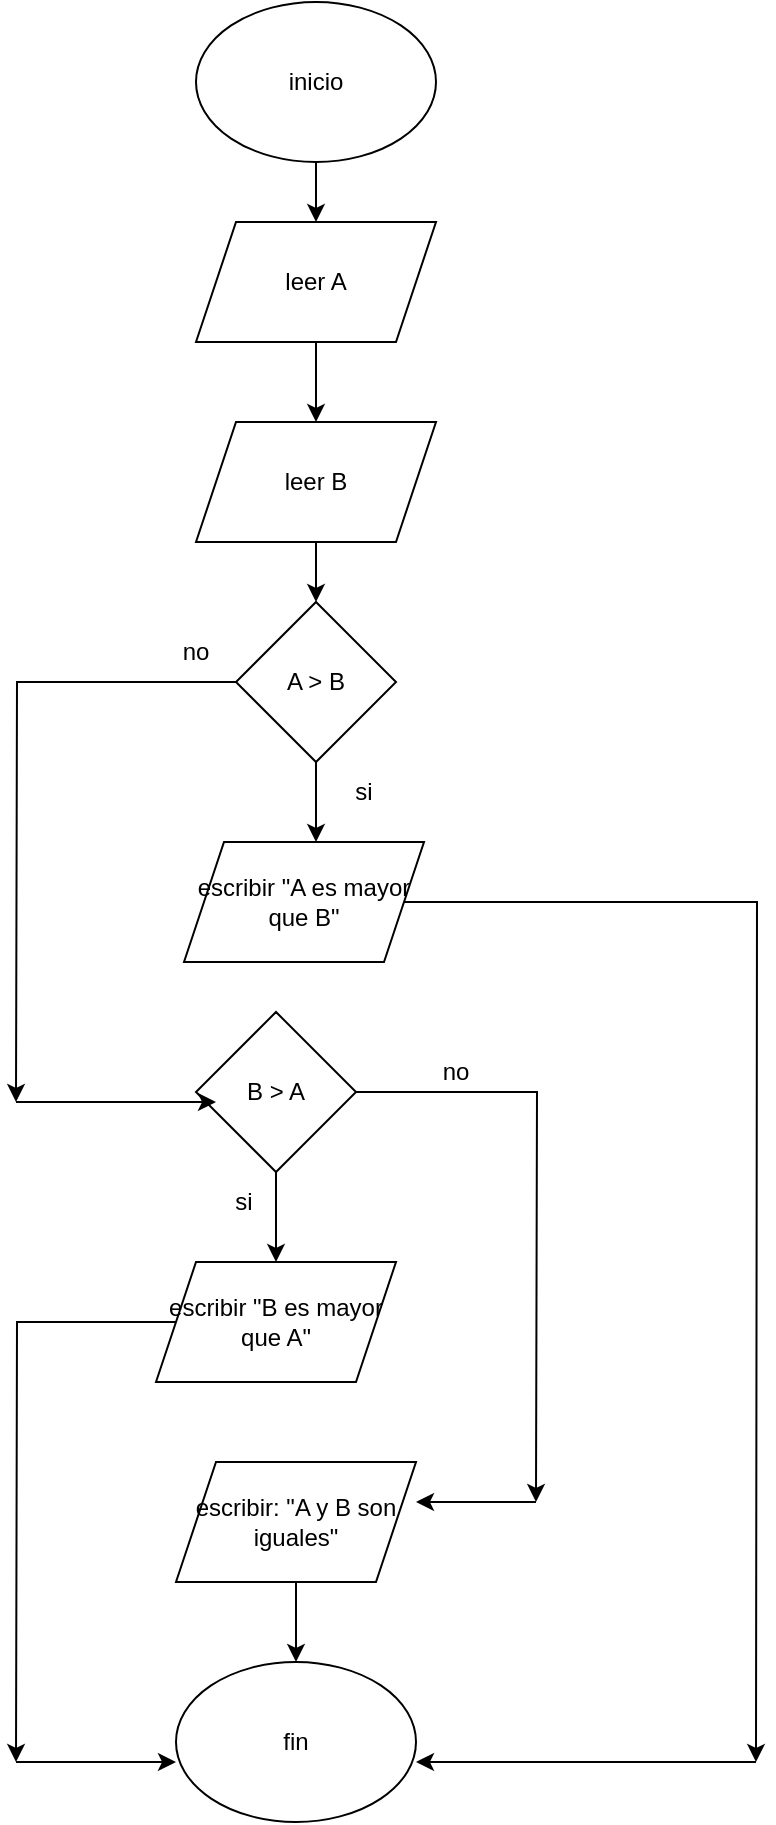 <mxfile version="17.5.0" type="device" pages="2"><diagram id="AxN1UuYDT4M64JRXdBXf" name="ejercicio1"><mxGraphModel dx="1108" dy="482" grid="1" gridSize="10" guides="1" tooltips="1" connect="1" arrows="1" fold="1" page="1" pageScale="1" pageWidth="827" pageHeight="1169" math="0" shadow="0"><root><mxCell id="0"/><mxCell id="1" parent="0"/><mxCell id="gPKFu-eSpmASpkvvGsNk-12" style="edgeStyle=orthogonalEdgeStyle;rounded=0;orthogonalLoop=1;jettySize=auto;html=1;entryX=0.5;entryY=0;entryDx=0;entryDy=0;" parent="1" source="gPKFu-eSpmASpkvvGsNk-1" target="gPKFu-eSpmASpkvvGsNk-8" edge="1"><mxGeometry relative="1" as="geometry"/></mxCell><mxCell id="gPKFu-eSpmASpkvvGsNk-1" value="inicio" style="ellipse;whiteSpace=wrap;html=1;" parent="1" vertex="1"><mxGeometry x="300" width="120" height="80" as="geometry"/></mxCell><mxCell id="gPKFu-eSpmASpkvvGsNk-13" style="edgeStyle=orthogonalEdgeStyle;rounded=0;orthogonalLoop=1;jettySize=auto;html=1;entryX=0.5;entryY=0;entryDx=0;entryDy=0;" parent="1" source="gPKFu-eSpmASpkvvGsNk-8" target="gPKFu-eSpmASpkvvGsNk-9" edge="1"><mxGeometry relative="1" as="geometry"/></mxCell><mxCell id="gPKFu-eSpmASpkvvGsNk-8" value="leer A" style="shape=parallelogram;perimeter=parallelogramPerimeter;whiteSpace=wrap;html=1;fixedSize=1;" parent="1" vertex="1"><mxGeometry x="300" y="110" width="120" height="60" as="geometry"/></mxCell><mxCell id="gPKFu-eSpmASpkvvGsNk-15" style="edgeStyle=orthogonalEdgeStyle;rounded=0;orthogonalLoop=1;jettySize=auto;html=1;" parent="1" source="gPKFu-eSpmASpkvvGsNk-9" edge="1"><mxGeometry relative="1" as="geometry"><mxPoint x="360" y="300.0" as="targetPoint"/></mxGeometry></mxCell><mxCell id="gPKFu-eSpmASpkvvGsNk-9" value="leer&amp;nbsp;B" style="shape=parallelogram;perimeter=parallelogramPerimeter;whiteSpace=wrap;html=1;fixedSize=1;" parent="1" vertex="1"><mxGeometry x="300" y="210" width="120" height="60" as="geometry"/></mxCell><mxCell id="gPKFu-eSpmASpkvvGsNk-16" style="edgeStyle=orthogonalEdgeStyle;rounded=0;orthogonalLoop=1;jettySize=auto;html=1;" parent="1" source="gPKFu-eSpmASpkvvGsNk-14" edge="1"><mxGeometry relative="1" as="geometry"><mxPoint x="360" y="420" as="targetPoint"/></mxGeometry></mxCell><mxCell id="gPKFu-eSpmASpkvvGsNk-23" style="edgeStyle=orthogonalEdgeStyle;rounded=0;orthogonalLoop=1;jettySize=auto;html=1;" parent="1" source="gPKFu-eSpmASpkvvGsNk-14" edge="1"><mxGeometry relative="1" as="geometry"><mxPoint x="210" y="550" as="targetPoint"/></mxGeometry></mxCell><mxCell id="gPKFu-eSpmASpkvvGsNk-14" value="A &amp;gt; B" style="rhombus;whiteSpace=wrap;html=1;" parent="1" vertex="1"><mxGeometry x="320" y="300" width="80" height="80" as="geometry"/></mxCell><mxCell id="gPKFu-eSpmASpkvvGsNk-40" style="edgeStyle=orthogonalEdgeStyle;rounded=0;orthogonalLoop=1;jettySize=auto;html=1;" parent="1" source="gPKFu-eSpmASpkvvGsNk-17" edge="1"><mxGeometry relative="1" as="geometry"><mxPoint x="580" y="880" as="targetPoint"/></mxGeometry></mxCell><mxCell id="gPKFu-eSpmASpkvvGsNk-17" value="escribir &quot;A es mayor que B&quot;" style="shape=parallelogram;perimeter=parallelogramPerimeter;whiteSpace=wrap;html=1;fixedSize=1;" parent="1" vertex="1"><mxGeometry x="294" y="420" width="120" height="60" as="geometry"/></mxCell><mxCell id="gPKFu-eSpmASpkvvGsNk-18" value="si" style="text;html=1;strokeColor=none;fillColor=none;align=center;verticalAlign=middle;whiteSpace=wrap;rounded=0;" parent="1" vertex="1"><mxGeometry x="354" y="380" width="60" height="30" as="geometry"/></mxCell><mxCell id="gPKFu-eSpmASpkvvGsNk-24" value="no" style="text;html=1;strokeColor=none;fillColor=none;align=center;verticalAlign=middle;whiteSpace=wrap;rounded=0;" parent="1" vertex="1"><mxGeometry x="270" y="310" width="60" height="30" as="geometry"/></mxCell><mxCell id="gPKFu-eSpmASpkvvGsNk-30" style="edgeStyle=orthogonalEdgeStyle;rounded=0;orthogonalLoop=1;jettySize=auto;html=1;" parent="1" source="gPKFu-eSpmASpkvvGsNk-28" edge="1"><mxGeometry relative="1" as="geometry"><mxPoint x="340" y="630" as="targetPoint"/></mxGeometry></mxCell><mxCell id="gPKFu-eSpmASpkvvGsNk-32" style="edgeStyle=orthogonalEdgeStyle;rounded=0;orthogonalLoop=1;jettySize=auto;html=1;" parent="1" source="gPKFu-eSpmASpkvvGsNk-28" edge="1"><mxGeometry relative="1" as="geometry"><mxPoint x="470" y="750" as="targetPoint"/></mxGeometry></mxCell><mxCell id="gPKFu-eSpmASpkvvGsNk-28" value="B &amp;gt; A" style="rhombus;whiteSpace=wrap;html=1;" parent="1" vertex="1"><mxGeometry x="300" y="505" width="80" height="80" as="geometry"/></mxCell><mxCell id="gPKFu-eSpmASpkvvGsNk-29" value="" style="endArrow=classic;html=1;rounded=0;" parent="1" edge="1"><mxGeometry width="50" height="50" relative="1" as="geometry"><mxPoint x="210" y="550" as="sourcePoint"/><mxPoint x="310" y="550" as="targetPoint"/></mxGeometry></mxCell><mxCell id="gPKFu-eSpmASpkvvGsNk-42" style="edgeStyle=orthogonalEdgeStyle;rounded=0;orthogonalLoop=1;jettySize=auto;html=1;" parent="1" source="gPKFu-eSpmASpkvvGsNk-31" edge="1"><mxGeometry relative="1" as="geometry"><mxPoint x="210" y="880" as="targetPoint"/></mxGeometry></mxCell><mxCell id="gPKFu-eSpmASpkvvGsNk-31" value="escribir &quot;B es mayor que A&quot;" style="shape=parallelogram;perimeter=parallelogramPerimeter;whiteSpace=wrap;html=1;fixedSize=1;" parent="1" vertex="1"><mxGeometry x="280" y="630" width="120" height="60" as="geometry"/></mxCell><mxCell id="gPKFu-eSpmASpkvvGsNk-33" value="no" style="text;html=1;strokeColor=none;fillColor=none;align=center;verticalAlign=middle;whiteSpace=wrap;rounded=0;" parent="1" vertex="1"><mxGeometry x="400" y="520" width="60" height="30" as="geometry"/></mxCell><mxCell id="gPKFu-eSpmASpkvvGsNk-34" value="si" style="text;html=1;strokeColor=none;fillColor=none;align=center;verticalAlign=middle;whiteSpace=wrap;rounded=0;" parent="1" vertex="1"><mxGeometry x="294" y="585" width="60" height="30" as="geometry"/></mxCell><mxCell id="gPKFu-eSpmASpkvvGsNk-39" style="edgeStyle=orthogonalEdgeStyle;rounded=0;orthogonalLoop=1;jettySize=auto;html=1;entryX=0.5;entryY=0;entryDx=0;entryDy=0;" parent="1" source="gPKFu-eSpmASpkvvGsNk-36" target="gPKFu-eSpmASpkvvGsNk-38" edge="1"><mxGeometry relative="1" as="geometry"/></mxCell><mxCell id="gPKFu-eSpmASpkvvGsNk-36" value="escribir: &quot;A y B son iguales&quot;" style="shape=parallelogram;perimeter=parallelogramPerimeter;whiteSpace=wrap;html=1;fixedSize=1;" parent="1" vertex="1"><mxGeometry x="290" y="730" width="120" height="60" as="geometry"/></mxCell><mxCell id="gPKFu-eSpmASpkvvGsNk-37" value="" style="endArrow=classic;html=1;rounded=0;" parent="1" edge="1"><mxGeometry width="50" height="50" relative="1" as="geometry"><mxPoint x="470" y="750" as="sourcePoint"/><mxPoint x="410" y="750" as="targetPoint"/></mxGeometry></mxCell><mxCell id="gPKFu-eSpmASpkvvGsNk-38" value="fin" style="ellipse;whiteSpace=wrap;html=1;" parent="1" vertex="1"><mxGeometry x="290" y="830" width="120" height="80" as="geometry"/></mxCell><mxCell id="gPKFu-eSpmASpkvvGsNk-41" value="" style="endArrow=classic;html=1;rounded=0;entryX=1;entryY=0.625;entryDx=0;entryDy=0;entryPerimeter=0;" parent="1" target="gPKFu-eSpmASpkvvGsNk-38" edge="1"><mxGeometry width="50" height="50" relative="1" as="geometry"><mxPoint x="580" y="880" as="sourcePoint"/><mxPoint x="420" y="880" as="targetPoint"/></mxGeometry></mxCell><mxCell id="gPKFu-eSpmASpkvvGsNk-43" value="" style="endArrow=classic;html=1;rounded=0;" parent="1" edge="1"><mxGeometry width="50" height="50" relative="1" as="geometry"><mxPoint x="210" y="880" as="sourcePoint"/><mxPoint x="290" y="880" as="targetPoint"/></mxGeometry></mxCell></root></mxGraphModel></diagram><diagram id="_jl4E0UsnVtGvuX8_cv7" name="ejercicio2"><mxGraphModel dx="1108" dy="482" grid="1" gridSize="10" guides="1" tooltips="1" connect="1" arrows="1" fold="1" page="1" pageScale="1" pageWidth="827" pageHeight="1169" math="0" shadow="0"><root><mxCell id="0"/><mxCell id="1" parent="0"/><mxCell id="X8vJQPDsAMIQT6MOyzDC-5" style="edgeStyle=orthogonalEdgeStyle;rounded=0;orthogonalLoop=1;jettySize=auto;html=1;entryX=0.5;entryY=0;entryDx=0;entryDy=0;" parent="1" source="X8vJQPDsAMIQT6MOyzDC-1" target="X8vJQPDsAMIQT6MOyzDC-2" edge="1"><mxGeometry relative="1" as="geometry"/></mxCell><mxCell id="X8vJQPDsAMIQT6MOyzDC-1" value="inicio" style="ellipse;whiteSpace=wrap;html=1;" parent="1" vertex="1"><mxGeometry x="100" width="120" height="80" as="geometry"/></mxCell><mxCell id="X8vJQPDsAMIQT6MOyzDC-9" style="edgeStyle=orthogonalEdgeStyle;rounded=0;orthogonalLoop=1;jettySize=auto;html=1;entryX=0.585;entryY=-0.019;entryDx=0;entryDy=0;entryPerimeter=0;" parent="1" source="X8vJQPDsAMIQT6MOyzDC-2" target="X8vJQPDsAMIQT6MOyzDC-3" edge="1"><mxGeometry relative="1" as="geometry"/></mxCell><mxCell id="X8vJQPDsAMIQT6MOyzDC-2" value="leer A" style="shape=parallelogram;perimeter=parallelogramPerimeter;whiteSpace=wrap;html=1;fixedSize=1;" parent="1" vertex="1"><mxGeometry x="100" y="110" width="120" height="60" as="geometry"/></mxCell><mxCell id="X8vJQPDsAMIQT6MOyzDC-10" style="edgeStyle=orthogonalEdgeStyle;rounded=0;orthogonalLoop=1;jettySize=auto;html=1;entryX=0.5;entryY=0;entryDx=0;entryDy=0;" parent="1" source="X8vJQPDsAMIQT6MOyzDC-3" target="X8vJQPDsAMIQT6MOyzDC-4" edge="1"><mxGeometry relative="1" as="geometry"/></mxCell><mxCell id="X8vJQPDsAMIQT6MOyzDC-3" value="leer B" style="shape=parallelogram;perimeter=parallelogramPerimeter;whiteSpace=wrap;html=1;fixedSize=1;" parent="1" vertex="1"><mxGeometry x="90" y="200" width="120" height="60" as="geometry"/></mxCell><mxCell id="NcOwIWp2orF7oPbsuA4t-1" style="edgeStyle=orthogonalEdgeStyle;rounded=0;orthogonalLoop=1;jettySize=auto;html=1;" parent="1" source="X8vJQPDsAMIQT6MOyzDC-4" edge="1"><mxGeometry relative="1" as="geometry"><mxPoint x="150" y="380" as="targetPoint"/></mxGeometry></mxCell><mxCell id="X8vJQPDsAMIQT6MOyzDC-4" value="leer C" style="shape=parallelogram;perimeter=parallelogramPerimeter;whiteSpace=wrap;html=1;fixedSize=1;" parent="1" vertex="1"><mxGeometry x="90" y="290" width="120" height="60" as="geometry"/></mxCell><mxCell id="NcOwIWp2orF7oPbsuA4t-7" style="edgeStyle=orthogonalEdgeStyle;rounded=0;orthogonalLoop=1;jettySize=auto;html=1;entryX=0.403;entryY=0.03;entryDx=0;entryDy=0;entryPerimeter=0;" parent="1" source="NcOwIWp2orF7oPbsuA4t-2" target="NcOwIWp2orF7oPbsuA4t-4" edge="1"><mxGeometry relative="1" as="geometry"/></mxCell><mxCell id="NcOwIWp2orF7oPbsuA4t-8" style="edgeStyle=orthogonalEdgeStyle;rounded=0;orthogonalLoop=1;jettySize=auto;html=1;" parent="1" source="NcOwIWp2orF7oPbsuA4t-2" edge="1"><mxGeometry relative="1" as="geometry"><mxPoint x="260" y="620" as="targetPoint"/></mxGeometry></mxCell><mxCell id="NcOwIWp2orF7oPbsuA4t-2" value="A&amp;gt;B y A&amp;gt;C" style="rhombus;whiteSpace=wrap;html=1;" parent="1" vertex="1"><mxGeometry x="110" y="380" width="80" height="80" as="geometry"/></mxCell><mxCell id="dD4YdIiUKmCvFQ1Z5R8R-3" style="edgeStyle=orthogonalEdgeStyle;rounded=0;orthogonalLoop=1;jettySize=auto;html=1;" parent="1" source="NcOwIWp2orF7oPbsuA4t-4" edge="1"><mxGeometry relative="1" as="geometry"><mxPoint x="390" y="800" as="targetPoint"/></mxGeometry></mxCell><mxCell id="NcOwIWp2orF7oPbsuA4t-4" value="escribir &quot;A es el mayor&quot;" style="shape=parallelogram;perimeter=parallelogramPerimeter;whiteSpace=wrap;html=1;fixedSize=1;" parent="1" vertex="1"><mxGeometry x="100" y="490" width="120" height="60" as="geometry"/></mxCell><mxCell id="NcOwIWp2orF7oPbsuA4t-5" value="si" style="text;html=1;strokeColor=none;fillColor=none;align=center;verticalAlign=middle;whiteSpace=wrap;rounded=0;" parent="1" vertex="1"><mxGeometry x="90" y="450" width="60" height="30" as="geometry"/></mxCell><mxCell id="quvBV1IpShsrhRU5MiHy-1" value="no" style="text;html=1;strokeColor=none;fillColor=none;align=center;verticalAlign=middle;whiteSpace=wrap;rounded=0;" parent="1" vertex="1"><mxGeometry x="260" y="460" width="60" height="30" as="geometry"/></mxCell><mxCell id="quvBV1IpShsrhRU5MiHy-5" style="edgeStyle=orthogonalEdgeStyle;rounded=0;orthogonalLoop=1;jettySize=auto;html=1;" parent="1" source="quvBV1IpShsrhRU5MiHy-3" edge="1"><mxGeometry relative="1" as="geometry"><mxPoint x="150" y="710" as="targetPoint"/></mxGeometry></mxCell><mxCell id="quvBV1IpShsrhRU5MiHy-8" style="edgeStyle=orthogonalEdgeStyle;rounded=0;orthogonalLoop=1;jettySize=auto;html=1;" parent="1" source="quvBV1IpShsrhRU5MiHy-3" edge="1"><mxGeometry relative="1" as="geometry"><mxPoint x="50" y="840" as="targetPoint"/></mxGeometry></mxCell><mxCell id="quvBV1IpShsrhRU5MiHy-3" value="B&amp;gt;A y B&amp;gt;C" style="rhombus;whiteSpace=wrap;html=1;" parent="1" vertex="1"><mxGeometry x="110" y="580" width="80" height="80" as="geometry"/></mxCell><mxCell id="quvBV1IpShsrhRU5MiHy-4" value="" style="endArrow=classic;html=1;rounded=0;" parent="1" target="quvBV1IpShsrhRU5MiHy-3" edge="1"><mxGeometry width="50" height="50" relative="1" as="geometry"><mxPoint x="260" y="620" as="sourcePoint"/><mxPoint x="240" y="580" as="targetPoint"/></mxGeometry></mxCell><mxCell id="dD4YdIiUKmCvFQ1Z5R8R-5" style="edgeStyle=orthogonalEdgeStyle;rounded=0;orthogonalLoop=1;jettySize=auto;html=1;entryX=0;entryY=0;entryDx=0;entryDy=0;" parent="1" source="quvBV1IpShsrhRU5MiHy-6" target="nvctzNeM6WFtwfDLyRrb-24" edge="1"><mxGeometry relative="1" as="geometry"/></mxCell><mxCell id="quvBV1IpShsrhRU5MiHy-6" value="escribir &quot;B es el mayor&quot;" style="shape=parallelogram;perimeter=parallelogramPerimeter;whiteSpace=wrap;html=1;fixedSize=1;" parent="1" vertex="1"><mxGeometry x="90" y="710" width="120" height="60" as="geometry"/></mxCell><mxCell id="quvBV1IpShsrhRU5MiHy-7" value="si" style="text;html=1;strokeColor=none;fillColor=none;align=center;verticalAlign=middle;whiteSpace=wrap;rounded=0;" parent="1" vertex="1"><mxGeometry x="150" y="660" width="60" height="30" as="geometry"/></mxCell><mxCell id="quvBV1IpShsrhRU5MiHy-9" value="no" style="text;html=1;strokeColor=none;fillColor=none;align=center;verticalAlign=middle;whiteSpace=wrap;rounded=0;" parent="1" vertex="1"><mxGeometry y="650" width="60" height="30" as="geometry"/></mxCell><mxCell id="quvBV1IpShsrhRU5MiHy-12" style="edgeStyle=orthogonalEdgeStyle;rounded=0;orthogonalLoop=1;jettySize=auto;html=1;" parent="1" source="quvBV1IpShsrhRU5MiHy-10" edge="1"><mxGeometry relative="1" as="geometry"><mxPoint x="150" y="940" as="targetPoint"/></mxGeometry></mxCell><mxCell id="quvBV1IpShsrhRU5MiHy-14" style="edgeStyle=orthogonalEdgeStyle;rounded=0;orthogonalLoop=1;jettySize=auto;html=1;" parent="1" source="quvBV1IpShsrhRU5MiHy-10" edge="1"><mxGeometry relative="1" as="geometry"><mxPoint x="260" y="1060" as="targetPoint"/></mxGeometry></mxCell><mxCell id="quvBV1IpShsrhRU5MiHy-10" value="C&amp;gt;A y C&amp;gt;B" style="rhombus;whiteSpace=wrap;html=1;" parent="1" vertex="1"><mxGeometry x="110" y="810" width="80" height="80" as="geometry"/></mxCell><mxCell id="quvBV1IpShsrhRU5MiHy-11" value="" style="endArrow=classic;html=1;rounded=0;entryX=0.054;entryY=0.376;entryDx=0;entryDy=0;entryPerimeter=0;" parent="1" target="quvBV1IpShsrhRU5MiHy-10" edge="1"><mxGeometry width="50" height="50" relative="1" as="geometry"><mxPoint x="50" y="840" as="sourcePoint"/><mxPoint x="100" y="840" as="targetPoint"/></mxGeometry></mxCell><mxCell id="dD4YdIiUKmCvFQ1Z5R8R-6" style="edgeStyle=orthogonalEdgeStyle;rounded=0;orthogonalLoop=1;jettySize=auto;html=1;entryX=0.417;entryY=1;entryDx=0;entryDy=0;entryPerimeter=0;" parent="1" source="quvBV1IpShsrhRU5MiHy-13" target="nvctzNeM6WFtwfDLyRrb-24" edge="1"><mxGeometry relative="1" as="geometry"><mxPoint x="530" y="970" as="targetPoint"/></mxGeometry></mxCell><mxCell id="quvBV1IpShsrhRU5MiHy-13" value="escribir &quot;C es el mayor&quot;" style="shape=parallelogram;perimeter=parallelogramPerimeter;whiteSpace=wrap;html=1;fixedSize=1;" parent="1" vertex="1"><mxGeometry x="90" y="940" width="120" height="60" as="geometry"/></mxCell><mxCell id="quvBV1IpShsrhRU5MiHy-15" value="si" style="text;html=1;strokeColor=none;fillColor=none;align=center;verticalAlign=middle;whiteSpace=wrap;rounded=0;" parent="1" vertex="1"><mxGeometry x="90" y="900" width="60" height="30" as="geometry"/></mxCell><mxCell id="quvBV1IpShsrhRU5MiHy-16" value="no" style="text;html=1;strokeColor=none;fillColor=none;align=center;verticalAlign=middle;whiteSpace=wrap;rounded=0;" parent="1" vertex="1"><mxGeometry x="250" y="870" width="60" height="30" as="geometry"/></mxCell><mxCell id="quvBV1IpShsrhRU5MiHy-17" value="1" style="ellipse;whiteSpace=wrap;html=1;aspect=fixed;" parent="1" vertex="1"><mxGeometry x="240" y="1060" width="50" height="50" as="geometry"/></mxCell><mxCell id="nvctzNeM6WFtwfDLyRrb-5" style="edgeStyle=orthogonalEdgeStyle;rounded=0;orthogonalLoop=1;jettySize=auto;html=1;entryX=0.288;entryY=0.85;entryDx=0;entryDy=0;entryPerimeter=0;" parent="1" source="quvBV1IpShsrhRU5MiHy-18" target="nvctzNeM6WFtwfDLyRrb-1" edge="1"><mxGeometry relative="1" as="geometry"><mxPoint x="470" y="35" as="targetPoint"/><Array as="points"><mxPoint x="462" y="35"/></Array></mxGeometry></mxCell><mxCell id="quvBV1IpShsrhRU5MiHy-18" value="1" style="ellipse;whiteSpace=wrap;html=1;aspect=fixed;" parent="1" vertex="1"><mxGeometry x="530" y="10" width="50" height="50" as="geometry"/></mxCell><mxCell id="nvctzNeM6WFtwfDLyRrb-6" style="edgeStyle=orthogonalEdgeStyle;rounded=0;orthogonalLoop=1;jettySize=auto;html=1;" parent="1" source="nvctzNeM6WFtwfDLyRrb-1" edge="1"><mxGeometry relative="1" as="geometry"><mxPoint x="490" y="180" as="targetPoint"/></mxGeometry></mxCell><mxCell id="nvctzNeM6WFtwfDLyRrb-9" style="edgeStyle=orthogonalEdgeStyle;rounded=0;orthogonalLoop=1;jettySize=auto;html=1;" parent="1" source="nvctzNeM6WFtwfDLyRrb-1" edge="1"><mxGeometry relative="1" as="geometry"><mxPoint x="620" y="270" as="targetPoint"/></mxGeometry></mxCell><mxCell id="nvctzNeM6WFtwfDLyRrb-1" value="A=B y C&amp;gt;A" style="rhombus;whiteSpace=wrap;html=1;direction=south;" parent="1" vertex="1"><mxGeometry x="450" y="70" width="80" height="80" as="geometry"/></mxCell><mxCell id="dD4YdIiUKmCvFQ1Z5R8R-9" style="edgeStyle=orthogonalEdgeStyle;rounded=0;orthogonalLoop=1;jettySize=auto;html=1;" parent="1" source="nvctzNeM6WFtwfDLyRrb-7" edge="1"><mxGeometry relative="1" as="geometry"><mxPoint x="350" y="820" as="targetPoint"/></mxGeometry></mxCell><mxCell id="nvctzNeM6WFtwfDLyRrb-7" value="escribir: &quot;A y B son mayores que C&quot;" style="shape=parallelogram;perimeter=parallelogramPerimeter;whiteSpace=wrap;html=1;fixedSize=1;" parent="1" vertex="1"><mxGeometry x="430" y="180" width="120" height="60" as="geometry"/></mxCell><mxCell id="nvctzNeM6WFtwfDLyRrb-8" value="si" style="text;html=1;strokeColor=none;fillColor=none;align=center;verticalAlign=middle;whiteSpace=wrap;rounded=0;" parent="1" vertex="1"><mxGeometry x="430" y="150" width="60" height="30" as="geometry"/></mxCell><mxCell id="nvctzNeM6WFtwfDLyRrb-10" value="no" style="text;html=1;strokeColor=none;fillColor=none;align=center;verticalAlign=middle;whiteSpace=wrap;rounded=0;" parent="1" vertex="1"><mxGeometry x="550" y="80" width="60" height="30" as="geometry"/></mxCell><mxCell id="nvctzNeM6WFtwfDLyRrb-13" style="edgeStyle=orthogonalEdgeStyle;rounded=0;orthogonalLoop=1;jettySize=auto;html=1;" parent="1" source="nvctzNeM6WFtwfDLyRrb-11" edge="1"><mxGeometry relative="1" as="geometry"><mxPoint x="510" y="410" as="targetPoint"/></mxGeometry></mxCell><mxCell id="nvctzNeM6WFtwfDLyRrb-16" style="edgeStyle=orthogonalEdgeStyle;rounded=0;orthogonalLoop=1;jettySize=auto;html=1;" parent="1" source="nvctzNeM6WFtwfDLyRrb-11" edge="1"><mxGeometry relative="1" as="geometry"><mxPoint x="680" y="540" as="targetPoint"/></mxGeometry></mxCell><mxCell id="nvctzNeM6WFtwfDLyRrb-11" value="C=B y A&amp;lt;C" style="rhombus;whiteSpace=wrap;html=1;" parent="1" vertex="1"><mxGeometry x="470" y="270" width="80" height="80" as="geometry"/></mxCell><mxCell id="nvctzNeM6WFtwfDLyRrb-12" value="" style="endArrow=classic;html=1;rounded=0;entryX=0.5;entryY=0;entryDx=0;entryDy=0;" parent="1" target="nvctzNeM6WFtwfDLyRrb-11" edge="1"><mxGeometry width="50" height="50" relative="1" as="geometry"><mxPoint x="620" y="270" as="sourcePoint"/><mxPoint x="560" y="290" as="targetPoint"/></mxGeometry></mxCell><mxCell id="dD4YdIiUKmCvFQ1Z5R8R-7" style="edgeStyle=orthogonalEdgeStyle;rounded=0;orthogonalLoop=1;jettySize=auto;html=1;" parent="1" source="nvctzNeM6WFtwfDLyRrb-14" edge="1"><mxGeometry relative="1" as="geometry"><mxPoint x="740" y="770" as="targetPoint"/></mxGeometry></mxCell><mxCell id="nvctzNeM6WFtwfDLyRrb-14" value="escribir: &quot;B y C son mayores que A&quot;" style="shape=parallelogram;perimeter=parallelogramPerimeter;whiteSpace=wrap;html=1;fixedSize=1;" parent="1" vertex="1"><mxGeometry x="450" y="410" width="120" height="60" as="geometry"/></mxCell><mxCell id="nvctzNeM6WFtwfDLyRrb-17" value="si" style="text;html=1;strokeColor=none;fillColor=none;align=center;verticalAlign=middle;whiteSpace=wrap;rounded=0;" parent="1" vertex="1"><mxGeometry x="450" y="360" width="60" height="30" as="geometry"/></mxCell><mxCell id="nvctzNeM6WFtwfDLyRrb-18" value="no" style="text;html=1;strokeColor=none;fillColor=none;align=center;verticalAlign=middle;whiteSpace=wrap;rounded=0;" parent="1" vertex="1"><mxGeometry x="610" y="320" width="60" height="30" as="geometry"/></mxCell><mxCell id="nvctzNeM6WFtwfDLyRrb-21" style="edgeStyle=orthogonalEdgeStyle;rounded=0;orthogonalLoop=1;jettySize=auto;html=1;" parent="1" source="nvctzNeM6WFtwfDLyRrb-19" edge="1"><mxGeometry relative="1" as="geometry"><mxPoint x="540" y="630" as="targetPoint"/></mxGeometry></mxCell><mxCell id="nvctzNeM6WFtwfDLyRrb-26" style="edgeStyle=orthogonalEdgeStyle;rounded=0;orthogonalLoop=1;jettySize=auto;html=1;" parent="1" source="nvctzNeM6WFtwfDLyRrb-19" edge="1"><mxGeometry relative="1" as="geometry"><mxPoint x="440" y="780" as="targetPoint"/></mxGeometry></mxCell><mxCell id="nvctzNeM6WFtwfDLyRrb-19" value="A=C y B&amp;lt;A" style="rhombus;whiteSpace=wrap;html=1;" parent="1" vertex="1"><mxGeometry x="500" y="510" width="80" height="80" as="geometry"/></mxCell><mxCell id="nvctzNeM6WFtwfDLyRrb-20" value="" style="endArrow=classic;html=1;rounded=0;" parent="1" edge="1"><mxGeometry width="50" height="50" relative="1" as="geometry"><mxPoint x="680" y="540" as="sourcePoint"/><mxPoint x="590" y="540" as="targetPoint"/></mxGeometry></mxCell><mxCell id="nvctzNeM6WFtwfDLyRrb-23" style="edgeStyle=orthogonalEdgeStyle;rounded=0;orthogonalLoop=1;jettySize=auto;html=1;" parent="1" source="nvctzNeM6WFtwfDLyRrb-22" edge="1"><mxGeometry relative="1" as="geometry"><mxPoint x="540" y="740" as="targetPoint"/></mxGeometry></mxCell><mxCell id="nvctzNeM6WFtwfDLyRrb-22" value="escribir: &quot;A y C son mayores que B&quot;" style="shape=parallelogram;perimeter=parallelogramPerimeter;whiteSpace=wrap;html=1;fixedSize=1;" parent="1" vertex="1"><mxGeometry x="480" y="635" width="120" height="60" as="geometry"/></mxCell><mxCell id="nvctzNeM6WFtwfDLyRrb-24" value="fin" style="ellipse;whiteSpace=wrap;html=1;" parent="1" vertex="1"><mxGeometry x="480" y="740" width="120" height="80" as="geometry"/></mxCell><mxCell id="nvctzNeM6WFtwfDLyRrb-25" value="si" style="text;html=1;strokeColor=none;fillColor=none;align=center;verticalAlign=middle;whiteSpace=wrap;rounded=0;" parent="1" vertex="1"><mxGeometry x="500" y="590" width="60" height="30" as="geometry"/></mxCell><mxCell id="nvctzNeM6WFtwfDLyRrb-27" value="no" style="text;html=1;strokeColor=none;fillColor=none;align=center;verticalAlign=middle;whiteSpace=wrap;rounded=0;" parent="1" vertex="1"><mxGeometry x="400" y="600" width="60" height="30" as="geometry"/></mxCell><mxCell id="nvctzNeM6WFtwfDLyRrb-28" value="" style="endArrow=classic;html=1;rounded=0;" parent="1" target="nvctzNeM6WFtwfDLyRrb-24" edge="1"><mxGeometry width="50" height="50" relative="1" as="geometry"><mxPoint x="440" y="780" as="sourcePoint"/><mxPoint x="500" y="760" as="targetPoint"/></mxGeometry></mxCell><mxCell id="dD4YdIiUKmCvFQ1Z5R8R-4" value="" style="endArrow=classic;html=1;rounded=0;entryX=0.042;entryY=0.788;entryDx=0;entryDy=0;entryPerimeter=0;" parent="1" target="nvctzNeM6WFtwfDLyRrb-24" edge="1"><mxGeometry width="50" height="50" relative="1" as="geometry"><mxPoint x="390" y="800" as="sourcePoint"/><mxPoint x="470" y="790" as="targetPoint"/></mxGeometry></mxCell><mxCell id="dD4YdIiUKmCvFQ1Z5R8R-8" value="" style="endArrow=classic;html=1;rounded=0;" parent="1" edge="1"><mxGeometry width="50" height="50" relative="1" as="geometry"><mxPoint x="740" y="770" as="sourcePoint"/><mxPoint x="600" y="770" as="targetPoint"/></mxGeometry></mxCell><mxCell id="dD4YdIiUKmCvFQ1Z5R8R-10" value="" style="endArrow=classic;html=1;rounded=0;entryX=0.25;entryY=0.988;entryDx=0;entryDy=0;entryPerimeter=0;" parent="1" target="nvctzNeM6WFtwfDLyRrb-24" edge="1"><mxGeometry width="50" height="50" relative="1" as="geometry"><mxPoint x="350" y="820" as="sourcePoint"/><mxPoint x="490" y="830" as="targetPoint"/></mxGeometry></mxCell></root></mxGraphModel></diagram></mxfile>